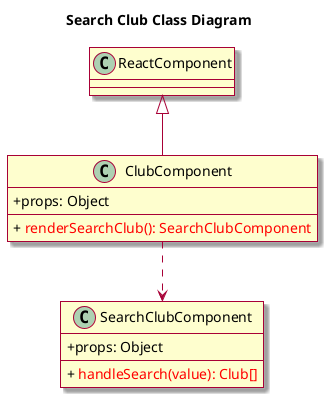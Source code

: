 @startuml
skin rose
skinparam classAttributeIconSize 0

title Search Club Class Diagram

class ReactComponent

class ClubComponent{
    + props: Object
    + {method} <color:red> renderSearchClub(): SearchClubComponent
}

class SearchClubComponent {
    + props: Object
    + {method} <color:red> handleSearch(value): Club[]
}

ReactComponent <|-- ClubComponent
ClubComponent ..> SearchClubComponent
